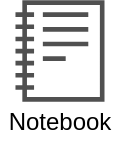 <mxfile version="14.6.13" type="device"><diagram id="AyGBFoHia6cyvdXF20IZ" name="Seite-1"><mxGraphModel dx="1086" dy="2135" grid="1" gridSize="10" guides="1" tooltips="1" connect="1" arrows="1" fold="1" page="1" pageScale="1" pageWidth="827" pageHeight="1169" math="0" shadow="0"><root><mxCell id="0"/><mxCell id="1" parent="0"/><mxCell id="kV90HjV3WxuSRTkRhMT3-1" value="" style="group" vertex="1" connectable="0" parent="1"><mxGeometry x="40" y="-1120" width="60" height="71" as="geometry"/></mxCell><mxCell id="kV90HjV3WxuSRTkRhMT3-2" value="" style="outlineConnect=0;fontColor=#000000;gradientColor=none;fillColor=#505050;strokeColor=none;dashed=0;verticalLabelPosition=bottom;verticalAlign=top;align=center;html=1;fontSize=12;aspect=fixed;pointerEvents=1;shape=mxgraph.aws4.sagemaker_notebook;shadow=0;" vertex="1" parent="kV90HjV3WxuSRTkRhMT3-1"><mxGeometry x="7.74" width="44.51" height="51" as="geometry"/></mxCell><mxCell id="kV90HjV3WxuSRTkRhMT3-3" value="Notebook" style="text;html=1;strokeColor=none;fillColor=none;align=center;verticalAlign=middle;whiteSpace=wrap;rounded=0;" vertex="1" parent="kV90HjV3WxuSRTkRhMT3-1"><mxGeometry y="51" width="60" height="20" as="geometry"/></mxCell></root></mxGraphModel></diagram></mxfile>